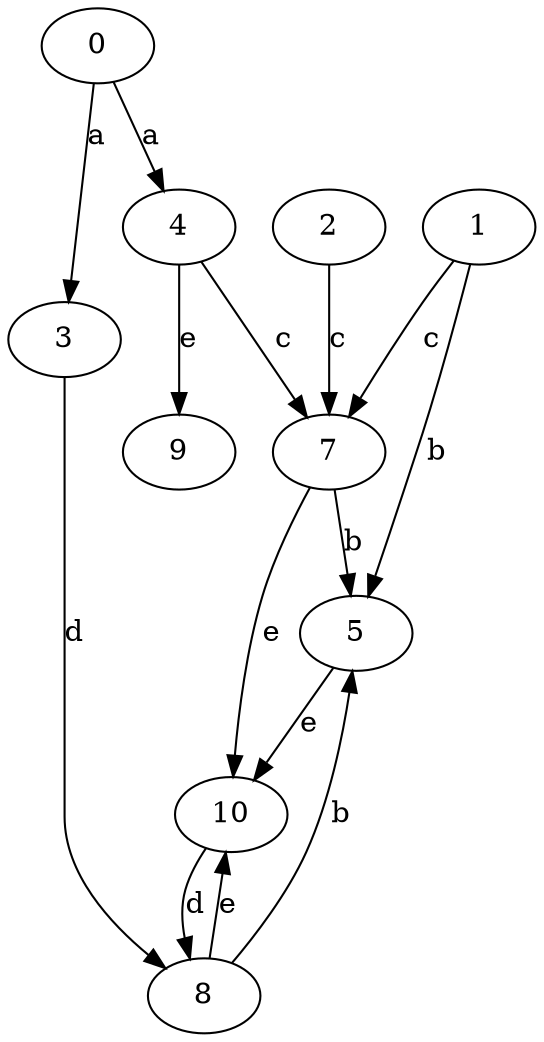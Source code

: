 strict digraph  {
2;
3;
4;
0;
5;
7;
1;
8;
9;
10;
2 -> 7  [label=c];
3 -> 8  [label=d];
4 -> 7  [label=c];
4 -> 9  [label=e];
0 -> 3  [label=a];
0 -> 4  [label=a];
5 -> 10  [label=e];
7 -> 5  [label=b];
7 -> 10  [label=e];
1 -> 5  [label=b];
1 -> 7  [label=c];
8 -> 5  [label=b];
8 -> 10  [label=e];
10 -> 8  [label=d];
}
